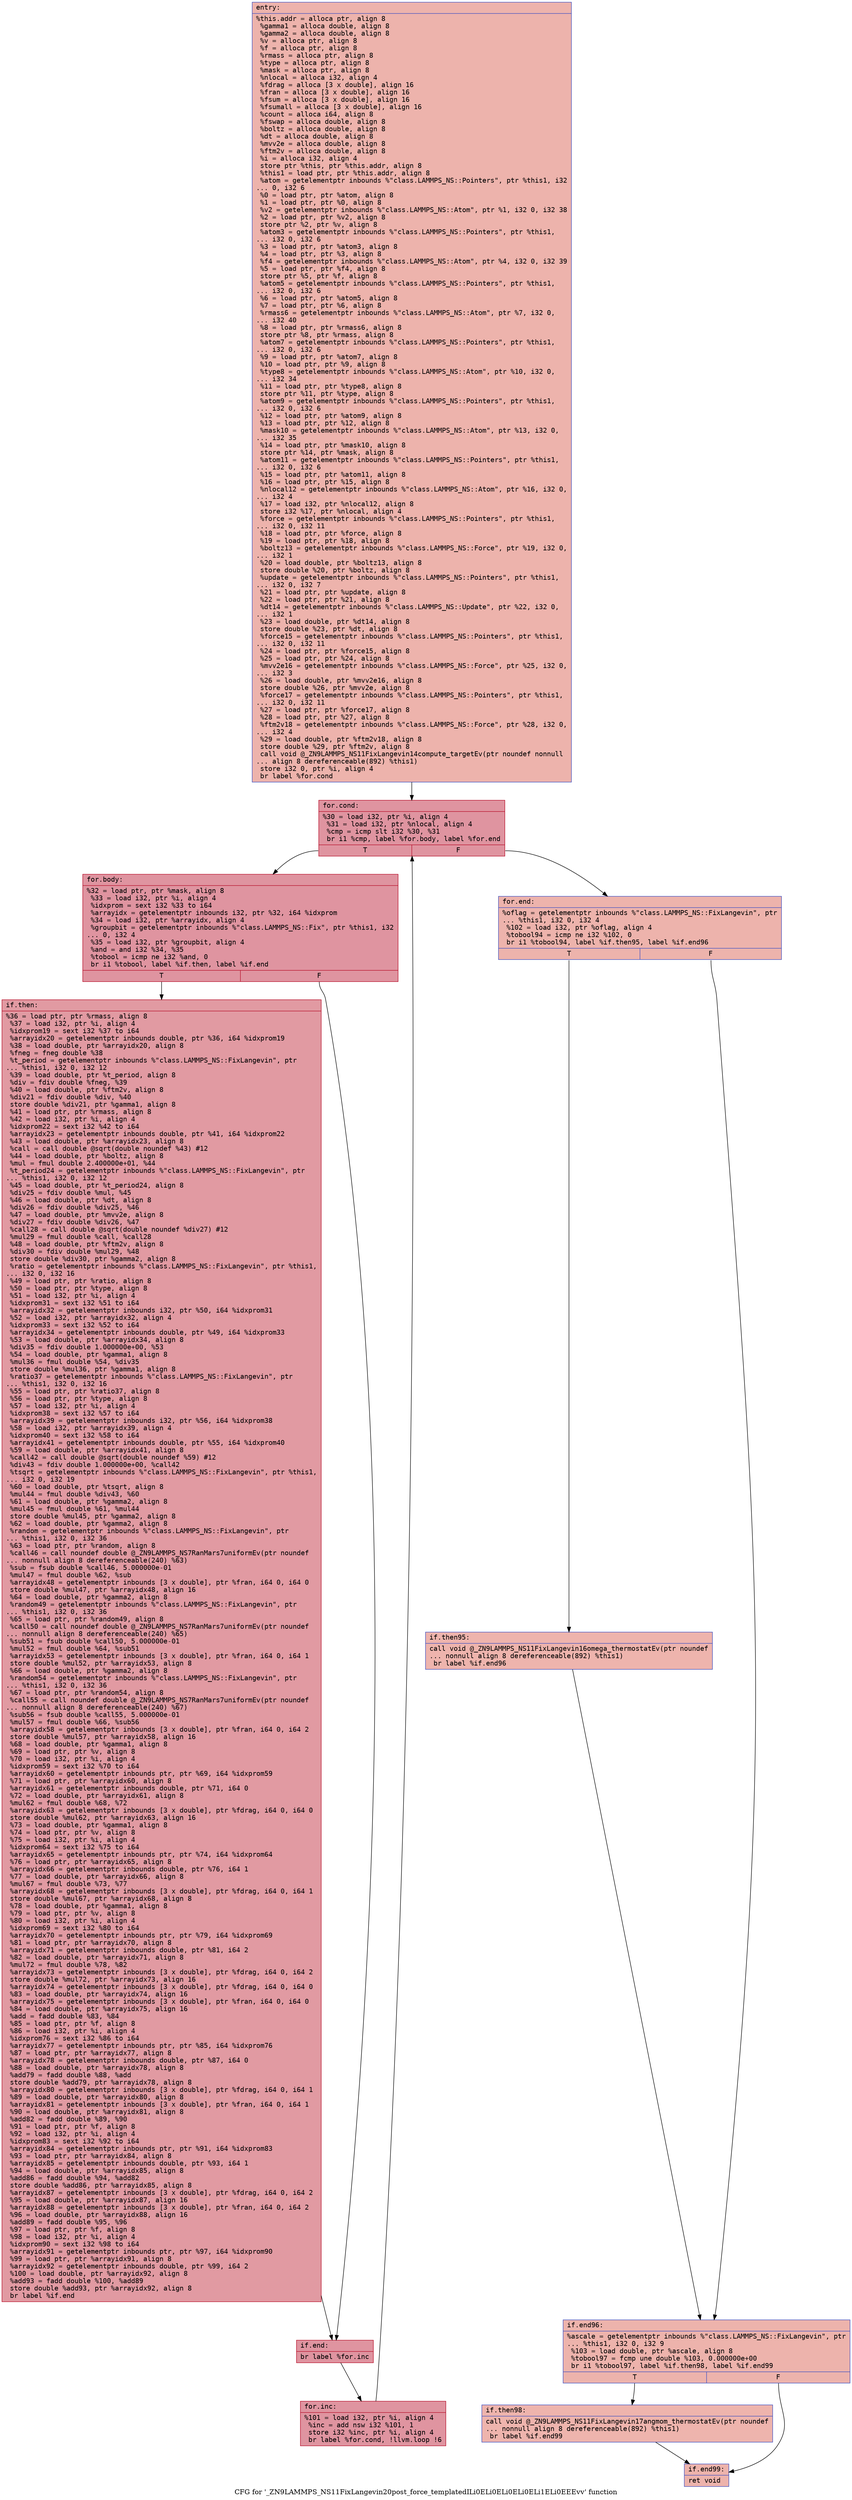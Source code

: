 digraph "CFG for '_ZN9LAMMPS_NS11FixLangevin20post_force_templatedILi0ELi0ELi0ELi0ELi1ELi0EEEvv' function" {
	label="CFG for '_ZN9LAMMPS_NS11FixLangevin20post_force_templatedILi0ELi0ELi0ELi0ELi1ELi0EEEvv' function";

	Node0x55e6b2304ab0 [shape=record,color="#3d50c3ff", style=filled, fillcolor="#d6524470" fontname="Courier",label="{entry:\l|  %this.addr = alloca ptr, align 8\l  %gamma1 = alloca double, align 8\l  %gamma2 = alloca double, align 8\l  %v = alloca ptr, align 8\l  %f = alloca ptr, align 8\l  %rmass = alloca ptr, align 8\l  %type = alloca ptr, align 8\l  %mask = alloca ptr, align 8\l  %nlocal = alloca i32, align 4\l  %fdrag = alloca [3 x double], align 16\l  %fran = alloca [3 x double], align 16\l  %fsum = alloca [3 x double], align 16\l  %fsumall = alloca [3 x double], align 16\l  %count = alloca i64, align 8\l  %fswap = alloca double, align 8\l  %boltz = alloca double, align 8\l  %dt = alloca double, align 8\l  %mvv2e = alloca double, align 8\l  %ftm2v = alloca double, align 8\l  %i = alloca i32, align 4\l  store ptr %this, ptr %this.addr, align 8\l  %this1 = load ptr, ptr %this.addr, align 8\l  %atom = getelementptr inbounds %\"class.LAMMPS_NS::Pointers\", ptr %this1, i32\l... 0, i32 6\l  %0 = load ptr, ptr %atom, align 8\l  %1 = load ptr, ptr %0, align 8\l  %v2 = getelementptr inbounds %\"class.LAMMPS_NS::Atom\", ptr %1, i32 0, i32 38\l  %2 = load ptr, ptr %v2, align 8\l  store ptr %2, ptr %v, align 8\l  %atom3 = getelementptr inbounds %\"class.LAMMPS_NS::Pointers\", ptr %this1,\l... i32 0, i32 6\l  %3 = load ptr, ptr %atom3, align 8\l  %4 = load ptr, ptr %3, align 8\l  %f4 = getelementptr inbounds %\"class.LAMMPS_NS::Atom\", ptr %4, i32 0, i32 39\l  %5 = load ptr, ptr %f4, align 8\l  store ptr %5, ptr %f, align 8\l  %atom5 = getelementptr inbounds %\"class.LAMMPS_NS::Pointers\", ptr %this1,\l... i32 0, i32 6\l  %6 = load ptr, ptr %atom5, align 8\l  %7 = load ptr, ptr %6, align 8\l  %rmass6 = getelementptr inbounds %\"class.LAMMPS_NS::Atom\", ptr %7, i32 0,\l... i32 40\l  %8 = load ptr, ptr %rmass6, align 8\l  store ptr %8, ptr %rmass, align 8\l  %atom7 = getelementptr inbounds %\"class.LAMMPS_NS::Pointers\", ptr %this1,\l... i32 0, i32 6\l  %9 = load ptr, ptr %atom7, align 8\l  %10 = load ptr, ptr %9, align 8\l  %type8 = getelementptr inbounds %\"class.LAMMPS_NS::Atom\", ptr %10, i32 0,\l... i32 34\l  %11 = load ptr, ptr %type8, align 8\l  store ptr %11, ptr %type, align 8\l  %atom9 = getelementptr inbounds %\"class.LAMMPS_NS::Pointers\", ptr %this1,\l... i32 0, i32 6\l  %12 = load ptr, ptr %atom9, align 8\l  %13 = load ptr, ptr %12, align 8\l  %mask10 = getelementptr inbounds %\"class.LAMMPS_NS::Atom\", ptr %13, i32 0,\l... i32 35\l  %14 = load ptr, ptr %mask10, align 8\l  store ptr %14, ptr %mask, align 8\l  %atom11 = getelementptr inbounds %\"class.LAMMPS_NS::Pointers\", ptr %this1,\l... i32 0, i32 6\l  %15 = load ptr, ptr %atom11, align 8\l  %16 = load ptr, ptr %15, align 8\l  %nlocal12 = getelementptr inbounds %\"class.LAMMPS_NS::Atom\", ptr %16, i32 0,\l... i32 4\l  %17 = load i32, ptr %nlocal12, align 8\l  store i32 %17, ptr %nlocal, align 4\l  %force = getelementptr inbounds %\"class.LAMMPS_NS::Pointers\", ptr %this1,\l... i32 0, i32 11\l  %18 = load ptr, ptr %force, align 8\l  %19 = load ptr, ptr %18, align 8\l  %boltz13 = getelementptr inbounds %\"class.LAMMPS_NS::Force\", ptr %19, i32 0,\l... i32 1\l  %20 = load double, ptr %boltz13, align 8\l  store double %20, ptr %boltz, align 8\l  %update = getelementptr inbounds %\"class.LAMMPS_NS::Pointers\", ptr %this1,\l... i32 0, i32 7\l  %21 = load ptr, ptr %update, align 8\l  %22 = load ptr, ptr %21, align 8\l  %dt14 = getelementptr inbounds %\"class.LAMMPS_NS::Update\", ptr %22, i32 0,\l... i32 1\l  %23 = load double, ptr %dt14, align 8\l  store double %23, ptr %dt, align 8\l  %force15 = getelementptr inbounds %\"class.LAMMPS_NS::Pointers\", ptr %this1,\l... i32 0, i32 11\l  %24 = load ptr, ptr %force15, align 8\l  %25 = load ptr, ptr %24, align 8\l  %mvv2e16 = getelementptr inbounds %\"class.LAMMPS_NS::Force\", ptr %25, i32 0,\l... i32 3\l  %26 = load double, ptr %mvv2e16, align 8\l  store double %26, ptr %mvv2e, align 8\l  %force17 = getelementptr inbounds %\"class.LAMMPS_NS::Pointers\", ptr %this1,\l... i32 0, i32 11\l  %27 = load ptr, ptr %force17, align 8\l  %28 = load ptr, ptr %27, align 8\l  %ftm2v18 = getelementptr inbounds %\"class.LAMMPS_NS::Force\", ptr %28, i32 0,\l... i32 4\l  %29 = load double, ptr %ftm2v18, align 8\l  store double %29, ptr %ftm2v, align 8\l  call void @_ZN9LAMMPS_NS11FixLangevin14compute_targetEv(ptr noundef nonnull\l... align 8 dereferenceable(892) %this1)\l  store i32 0, ptr %i, align 4\l  br label %for.cond\l}"];
	Node0x55e6b2304ab0 -> Node0x55e6b230ff90[tooltip="entry -> for.cond\nProbability 100.00%" ];
	Node0x55e6b230ff90 [shape=record,color="#b70d28ff", style=filled, fillcolor="#b70d2870" fontname="Courier",label="{for.cond:\l|  %30 = load i32, ptr %i, align 4\l  %31 = load i32, ptr %nlocal, align 4\l  %cmp = icmp slt i32 %30, %31\l  br i1 %cmp, label %for.body, label %for.end\l|{<s0>T|<s1>F}}"];
	Node0x55e6b230ff90:s0 -> Node0x55e6b2310210[tooltip="for.cond -> for.body\nProbability 96.88%" ];
	Node0x55e6b230ff90:s1 -> Node0x55e6b2310290[tooltip="for.cond -> for.end\nProbability 3.12%" ];
	Node0x55e6b2310210 [shape=record,color="#b70d28ff", style=filled, fillcolor="#b70d2870" fontname="Courier",label="{for.body:\l|  %32 = load ptr, ptr %mask, align 8\l  %33 = load i32, ptr %i, align 4\l  %idxprom = sext i32 %33 to i64\l  %arrayidx = getelementptr inbounds i32, ptr %32, i64 %idxprom\l  %34 = load i32, ptr %arrayidx, align 4\l  %groupbit = getelementptr inbounds %\"class.LAMMPS_NS::Fix\", ptr %this1, i32\l... 0, i32 4\l  %35 = load i32, ptr %groupbit, align 4\l  %and = and i32 %34, %35\l  %tobool = icmp ne i32 %and, 0\l  br i1 %tobool, label %if.then, label %if.end\l|{<s0>T|<s1>F}}"];
	Node0x55e6b2310210:s0 -> Node0x55e6b230db10[tooltip="for.body -> if.then\nProbability 62.50%" ];
	Node0x55e6b2310210:s1 -> Node0x55e6b2310ce0[tooltip="for.body -> if.end\nProbability 37.50%" ];
	Node0x55e6b230db10 [shape=record,color="#b70d28ff", style=filled, fillcolor="#bb1b2c70" fontname="Courier",label="{if.then:\l|  %36 = load ptr, ptr %rmass, align 8\l  %37 = load i32, ptr %i, align 4\l  %idxprom19 = sext i32 %37 to i64\l  %arrayidx20 = getelementptr inbounds double, ptr %36, i64 %idxprom19\l  %38 = load double, ptr %arrayidx20, align 8\l  %fneg = fneg double %38\l  %t_period = getelementptr inbounds %\"class.LAMMPS_NS::FixLangevin\", ptr\l... %this1, i32 0, i32 12\l  %39 = load double, ptr %t_period, align 8\l  %div = fdiv double %fneg, %39\l  %40 = load double, ptr %ftm2v, align 8\l  %div21 = fdiv double %div, %40\l  store double %div21, ptr %gamma1, align 8\l  %41 = load ptr, ptr %rmass, align 8\l  %42 = load i32, ptr %i, align 4\l  %idxprom22 = sext i32 %42 to i64\l  %arrayidx23 = getelementptr inbounds double, ptr %41, i64 %idxprom22\l  %43 = load double, ptr %arrayidx23, align 8\l  %call = call double @sqrt(double noundef %43) #12\l  %44 = load double, ptr %boltz, align 8\l  %mul = fmul double 2.400000e+01, %44\l  %t_period24 = getelementptr inbounds %\"class.LAMMPS_NS::FixLangevin\", ptr\l... %this1, i32 0, i32 12\l  %45 = load double, ptr %t_period24, align 8\l  %div25 = fdiv double %mul, %45\l  %46 = load double, ptr %dt, align 8\l  %div26 = fdiv double %div25, %46\l  %47 = load double, ptr %mvv2e, align 8\l  %div27 = fdiv double %div26, %47\l  %call28 = call double @sqrt(double noundef %div27) #12\l  %mul29 = fmul double %call, %call28\l  %48 = load double, ptr %ftm2v, align 8\l  %div30 = fdiv double %mul29, %48\l  store double %div30, ptr %gamma2, align 8\l  %ratio = getelementptr inbounds %\"class.LAMMPS_NS::FixLangevin\", ptr %this1,\l... i32 0, i32 16\l  %49 = load ptr, ptr %ratio, align 8\l  %50 = load ptr, ptr %type, align 8\l  %51 = load i32, ptr %i, align 4\l  %idxprom31 = sext i32 %51 to i64\l  %arrayidx32 = getelementptr inbounds i32, ptr %50, i64 %idxprom31\l  %52 = load i32, ptr %arrayidx32, align 4\l  %idxprom33 = sext i32 %52 to i64\l  %arrayidx34 = getelementptr inbounds double, ptr %49, i64 %idxprom33\l  %53 = load double, ptr %arrayidx34, align 8\l  %div35 = fdiv double 1.000000e+00, %53\l  %54 = load double, ptr %gamma1, align 8\l  %mul36 = fmul double %54, %div35\l  store double %mul36, ptr %gamma1, align 8\l  %ratio37 = getelementptr inbounds %\"class.LAMMPS_NS::FixLangevin\", ptr\l... %this1, i32 0, i32 16\l  %55 = load ptr, ptr %ratio37, align 8\l  %56 = load ptr, ptr %type, align 8\l  %57 = load i32, ptr %i, align 4\l  %idxprom38 = sext i32 %57 to i64\l  %arrayidx39 = getelementptr inbounds i32, ptr %56, i64 %idxprom38\l  %58 = load i32, ptr %arrayidx39, align 4\l  %idxprom40 = sext i32 %58 to i64\l  %arrayidx41 = getelementptr inbounds double, ptr %55, i64 %idxprom40\l  %59 = load double, ptr %arrayidx41, align 8\l  %call42 = call double @sqrt(double noundef %59) #12\l  %div43 = fdiv double 1.000000e+00, %call42\l  %tsqrt = getelementptr inbounds %\"class.LAMMPS_NS::FixLangevin\", ptr %this1,\l... i32 0, i32 19\l  %60 = load double, ptr %tsqrt, align 8\l  %mul44 = fmul double %div43, %60\l  %61 = load double, ptr %gamma2, align 8\l  %mul45 = fmul double %61, %mul44\l  store double %mul45, ptr %gamma2, align 8\l  %62 = load double, ptr %gamma2, align 8\l  %random = getelementptr inbounds %\"class.LAMMPS_NS::FixLangevin\", ptr\l... %this1, i32 0, i32 36\l  %63 = load ptr, ptr %random, align 8\l  %call46 = call noundef double @_ZN9LAMMPS_NS7RanMars7uniformEv(ptr noundef\l... nonnull align 8 dereferenceable(240) %63)\l  %sub = fsub double %call46, 5.000000e-01\l  %mul47 = fmul double %62, %sub\l  %arrayidx48 = getelementptr inbounds [3 x double], ptr %fran, i64 0, i64 0\l  store double %mul47, ptr %arrayidx48, align 16\l  %64 = load double, ptr %gamma2, align 8\l  %random49 = getelementptr inbounds %\"class.LAMMPS_NS::FixLangevin\", ptr\l... %this1, i32 0, i32 36\l  %65 = load ptr, ptr %random49, align 8\l  %call50 = call noundef double @_ZN9LAMMPS_NS7RanMars7uniformEv(ptr noundef\l... nonnull align 8 dereferenceable(240) %65)\l  %sub51 = fsub double %call50, 5.000000e-01\l  %mul52 = fmul double %64, %sub51\l  %arrayidx53 = getelementptr inbounds [3 x double], ptr %fran, i64 0, i64 1\l  store double %mul52, ptr %arrayidx53, align 8\l  %66 = load double, ptr %gamma2, align 8\l  %random54 = getelementptr inbounds %\"class.LAMMPS_NS::FixLangevin\", ptr\l... %this1, i32 0, i32 36\l  %67 = load ptr, ptr %random54, align 8\l  %call55 = call noundef double @_ZN9LAMMPS_NS7RanMars7uniformEv(ptr noundef\l... nonnull align 8 dereferenceable(240) %67)\l  %sub56 = fsub double %call55, 5.000000e-01\l  %mul57 = fmul double %66, %sub56\l  %arrayidx58 = getelementptr inbounds [3 x double], ptr %fran, i64 0, i64 2\l  store double %mul57, ptr %arrayidx58, align 16\l  %68 = load double, ptr %gamma1, align 8\l  %69 = load ptr, ptr %v, align 8\l  %70 = load i32, ptr %i, align 4\l  %idxprom59 = sext i32 %70 to i64\l  %arrayidx60 = getelementptr inbounds ptr, ptr %69, i64 %idxprom59\l  %71 = load ptr, ptr %arrayidx60, align 8\l  %arrayidx61 = getelementptr inbounds double, ptr %71, i64 0\l  %72 = load double, ptr %arrayidx61, align 8\l  %mul62 = fmul double %68, %72\l  %arrayidx63 = getelementptr inbounds [3 x double], ptr %fdrag, i64 0, i64 0\l  store double %mul62, ptr %arrayidx63, align 16\l  %73 = load double, ptr %gamma1, align 8\l  %74 = load ptr, ptr %v, align 8\l  %75 = load i32, ptr %i, align 4\l  %idxprom64 = sext i32 %75 to i64\l  %arrayidx65 = getelementptr inbounds ptr, ptr %74, i64 %idxprom64\l  %76 = load ptr, ptr %arrayidx65, align 8\l  %arrayidx66 = getelementptr inbounds double, ptr %76, i64 1\l  %77 = load double, ptr %arrayidx66, align 8\l  %mul67 = fmul double %73, %77\l  %arrayidx68 = getelementptr inbounds [3 x double], ptr %fdrag, i64 0, i64 1\l  store double %mul67, ptr %arrayidx68, align 8\l  %78 = load double, ptr %gamma1, align 8\l  %79 = load ptr, ptr %v, align 8\l  %80 = load i32, ptr %i, align 4\l  %idxprom69 = sext i32 %80 to i64\l  %arrayidx70 = getelementptr inbounds ptr, ptr %79, i64 %idxprom69\l  %81 = load ptr, ptr %arrayidx70, align 8\l  %arrayidx71 = getelementptr inbounds double, ptr %81, i64 2\l  %82 = load double, ptr %arrayidx71, align 8\l  %mul72 = fmul double %78, %82\l  %arrayidx73 = getelementptr inbounds [3 x double], ptr %fdrag, i64 0, i64 2\l  store double %mul72, ptr %arrayidx73, align 16\l  %arrayidx74 = getelementptr inbounds [3 x double], ptr %fdrag, i64 0, i64 0\l  %83 = load double, ptr %arrayidx74, align 16\l  %arrayidx75 = getelementptr inbounds [3 x double], ptr %fran, i64 0, i64 0\l  %84 = load double, ptr %arrayidx75, align 16\l  %add = fadd double %83, %84\l  %85 = load ptr, ptr %f, align 8\l  %86 = load i32, ptr %i, align 4\l  %idxprom76 = sext i32 %86 to i64\l  %arrayidx77 = getelementptr inbounds ptr, ptr %85, i64 %idxprom76\l  %87 = load ptr, ptr %arrayidx77, align 8\l  %arrayidx78 = getelementptr inbounds double, ptr %87, i64 0\l  %88 = load double, ptr %arrayidx78, align 8\l  %add79 = fadd double %88, %add\l  store double %add79, ptr %arrayidx78, align 8\l  %arrayidx80 = getelementptr inbounds [3 x double], ptr %fdrag, i64 0, i64 1\l  %89 = load double, ptr %arrayidx80, align 8\l  %arrayidx81 = getelementptr inbounds [3 x double], ptr %fran, i64 0, i64 1\l  %90 = load double, ptr %arrayidx81, align 8\l  %add82 = fadd double %89, %90\l  %91 = load ptr, ptr %f, align 8\l  %92 = load i32, ptr %i, align 4\l  %idxprom83 = sext i32 %92 to i64\l  %arrayidx84 = getelementptr inbounds ptr, ptr %91, i64 %idxprom83\l  %93 = load ptr, ptr %arrayidx84, align 8\l  %arrayidx85 = getelementptr inbounds double, ptr %93, i64 1\l  %94 = load double, ptr %arrayidx85, align 8\l  %add86 = fadd double %94, %add82\l  store double %add86, ptr %arrayidx85, align 8\l  %arrayidx87 = getelementptr inbounds [3 x double], ptr %fdrag, i64 0, i64 2\l  %95 = load double, ptr %arrayidx87, align 16\l  %arrayidx88 = getelementptr inbounds [3 x double], ptr %fran, i64 0, i64 2\l  %96 = load double, ptr %arrayidx88, align 16\l  %add89 = fadd double %95, %96\l  %97 = load ptr, ptr %f, align 8\l  %98 = load i32, ptr %i, align 4\l  %idxprom90 = sext i32 %98 to i64\l  %arrayidx91 = getelementptr inbounds ptr, ptr %97, i64 %idxprom90\l  %99 = load ptr, ptr %arrayidx91, align 8\l  %arrayidx92 = getelementptr inbounds double, ptr %99, i64 2\l  %100 = load double, ptr %arrayidx92, align 8\l  %add93 = fadd double %100, %add89\l  store double %add93, ptr %arrayidx92, align 8\l  br label %if.end\l}"];
	Node0x55e6b230db10 -> Node0x55e6b2310ce0[tooltip="if.then -> if.end\nProbability 100.00%" ];
	Node0x55e6b2310ce0 [shape=record,color="#b70d28ff", style=filled, fillcolor="#b70d2870" fontname="Courier",label="{if.end:\l|  br label %for.inc\l}"];
	Node0x55e6b2310ce0 -> Node0x55e6b2312640[tooltip="if.end -> for.inc\nProbability 100.00%" ];
	Node0x55e6b2312640 [shape=record,color="#b70d28ff", style=filled, fillcolor="#b70d2870" fontname="Courier",label="{for.inc:\l|  %101 = load i32, ptr %i, align 4\l  %inc = add nsw i32 %101, 1\l  store i32 %inc, ptr %i, align 4\l  br label %for.cond, !llvm.loop !6\l}"];
	Node0x55e6b2312640 -> Node0x55e6b230ff90[tooltip="for.inc -> for.cond\nProbability 100.00%" ];
	Node0x55e6b2310290 [shape=record,color="#3d50c3ff", style=filled, fillcolor="#d6524470" fontname="Courier",label="{for.end:\l|  %oflag = getelementptr inbounds %\"class.LAMMPS_NS::FixLangevin\", ptr\l... %this1, i32 0, i32 4\l  %102 = load i32, ptr %oflag, align 4\l  %tobool94 = icmp ne i32 %102, 0\l  br i1 %tobool94, label %if.then95, label %if.end96\l|{<s0>T|<s1>F}}"];
	Node0x55e6b2310290:s0 -> Node0x55e6b2319670[tooltip="for.end -> if.then95\nProbability 62.50%" ];
	Node0x55e6b2310290:s1 -> Node0x55e6b23196f0[tooltip="for.end -> if.end96\nProbability 37.50%" ];
	Node0x55e6b2319670 [shape=record,color="#3d50c3ff", style=filled, fillcolor="#d8564670" fontname="Courier",label="{if.then95:\l|  call void @_ZN9LAMMPS_NS11FixLangevin16omega_thermostatEv(ptr noundef\l... nonnull align 8 dereferenceable(892) %this1)\l  br label %if.end96\l}"];
	Node0x55e6b2319670 -> Node0x55e6b23196f0[tooltip="if.then95 -> if.end96\nProbability 100.00%" ];
	Node0x55e6b23196f0 [shape=record,color="#3d50c3ff", style=filled, fillcolor="#d6524470" fontname="Courier",label="{if.end96:\l|  %ascale = getelementptr inbounds %\"class.LAMMPS_NS::FixLangevin\", ptr\l... %this1, i32 0, i32 9\l  %103 = load double, ptr %ascale, align 8\l  %tobool97 = fcmp une double %103, 0.000000e+00\l  br i1 %tobool97, label %if.then98, label %if.end99\l|{<s0>T|<s1>F}}"];
	Node0x55e6b23196f0:s0 -> Node0x55e6b2319c20[tooltip="if.end96 -> if.then98\nProbability 62.50%" ];
	Node0x55e6b23196f0:s1 -> Node0x55e6b2319ca0[tooltip="if.end96 -> if.end99\nProbability 37.50%" ];
	Node0x55e6b2319c20 [shape=record,color="#3d50c3ff", style=filled, fillcolor="#d8564670" fontname="Courier",label="{if.then98:\l|  call void @_ZN9LAMMPS_NS11FixLangevin17angmom_thermostatEv(ptr noundef\l... nonnull align 8 dereferenceable(892) %this1)\l  br label %if.end99\l}"];
	Node0x55e6b2319c20 -> Node0x55e6b2319ca0[tooltip="if.then98 -> if.end99\nProbability 100.00%" ];
	Node0x55e6b2319ca0 [shape=record,color="#3d50c3ff", style=filled, fillcolor="#d6524470" fontname="Courier",label="{if.end99:\l|  ret void\l}"];
}
